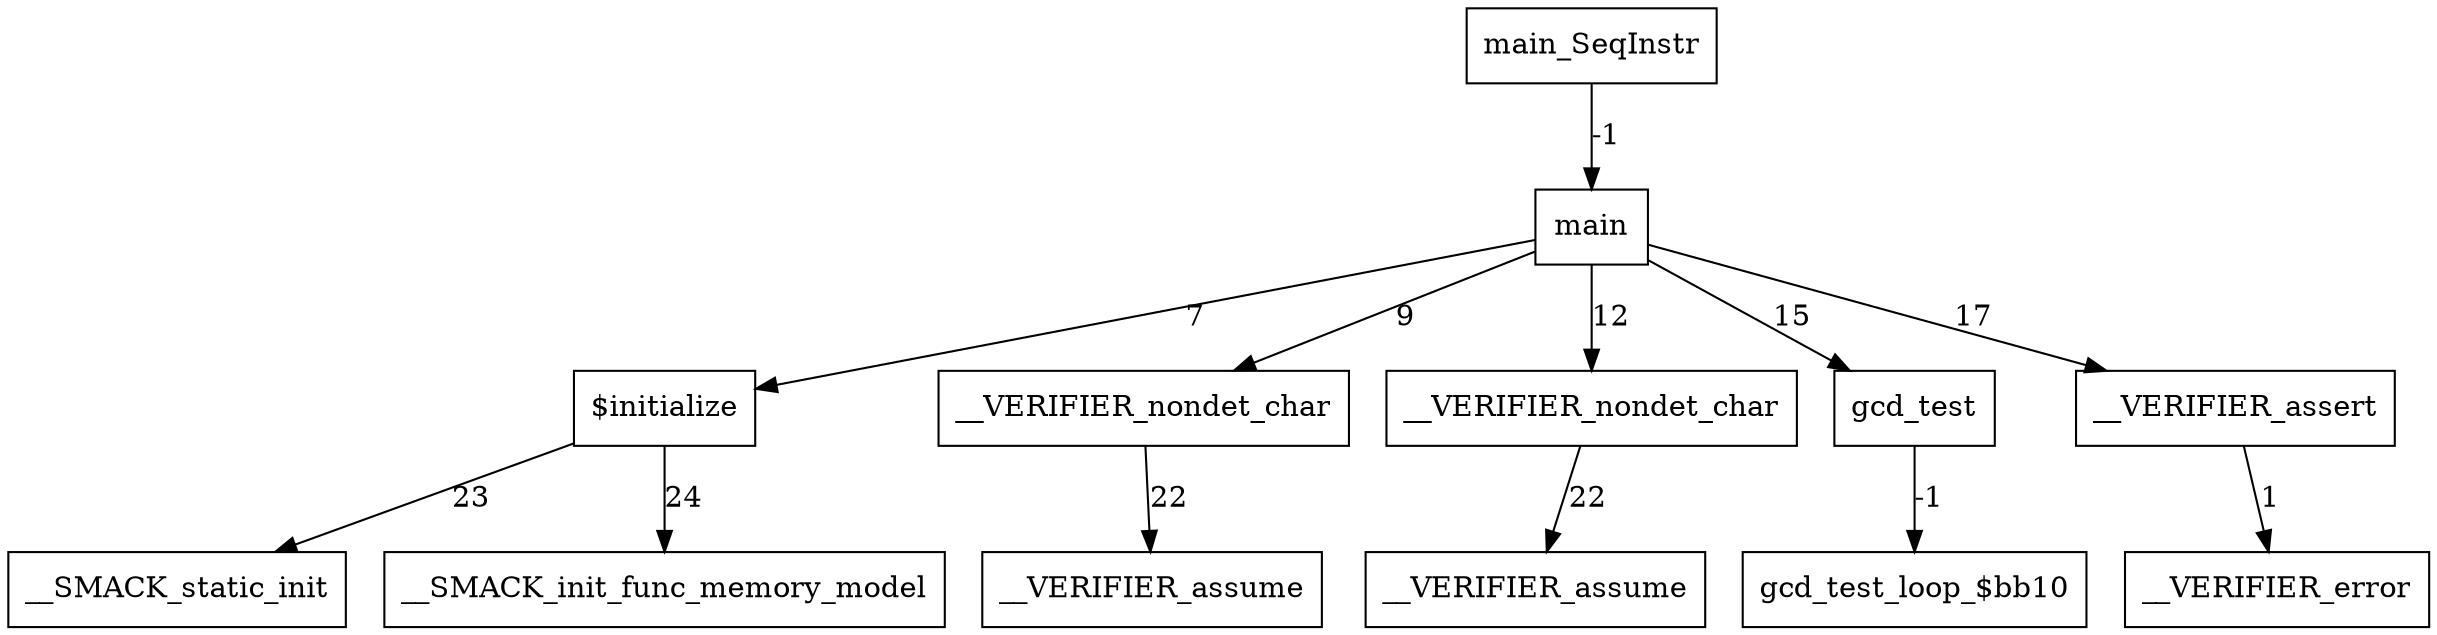 digraph DAG {
0 [ label = "main_SeqInstr" color=black shape=box];
1 [ label = "main" color=black shape=box];
2 [ label = "$initialize" color=black shape=box];
3 [ label = "__VERIFIER_nondet_char" color=black shape=box];
4 [ label = "__VERIFIER_nondet_char" color=black shape=box];
5 [ label = "gcd_test" color=black shape=box];
6 [ label = "__VERIFIER_assert" color=black shape=box];
7 [ label = "__SMACK_static_init" color=black shape=box];
8 [ label = "__SMACK_init_func_memory_model" color=black shape=box];
9 [ label = "__VERIFIER_assume" color=black shape=box];
10 [ label = "__VERIFIER_assume" color=black shape=box];
11 [ label = "gcd_test_loop_$bb10" color=black shape=box];
12 [ label = "__VERIFIER_error" color=black shape=box];
0 -> 1 [ label = "-1"];
1 -> 2 [ label = "7"];
1 -> 3 [ label = "9"];
1 -> 4 [ label = "12"];
1 -> 5 [ label = "15"];
1 -> 6 [ label = "17"];
2 -> 7 [ label = "23"];
2 -> 8 [ label = "24"];
3 -> 9 [ label = "22"];
4 -> 10 [ label = "22"];
5 -> 11 [ label = "-1"];
6 -> 12 [ label = "1"];
}
